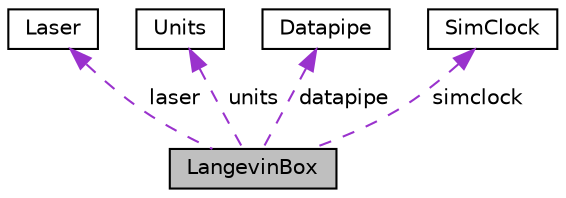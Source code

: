 digraph "LangevinBox"
{
  edge [fontname="Helvetica",fontsize="10",labelfontname="Helvetica",labelfontsize="10"];
  node [fontname="Helvetica",fontsize="10",shape=record];
  Node1 [label="LangevinBox",height=0.2,width=0.4,color="black", fillcolor="grey75", style="filled", fontcolor="black"];
  Node2 -> Node1 [dir="back",color="darkorchid3",fontsize="10",style="dashed",label=" laser" ,fontname="Helvetica"];
  Node2 [label="Laser",height=0.2,width=0.4,color="black", fillcolor="white", style="filled",URL="$classLaser.html"];
  Node3 -> Node1 [dir="back",color="darkorchid3",fontsize="10",style="dashed",label=" units" ,fontname="Helvetica"];
  Node3 [label="Units",height=0.2,width=0.4,color="black", fillcolor="white", style="filled",URL="$classUnits.html"];
  Node4 -> Node1 [dir="back",color="darkorchid3",fontsize="10",style="dashed",label=" datapipe" ,fontname="Helvetica"];
  Node4 [label="Datapipe",height=0.2,width=0.4,color="black", fillcolor="white", style="filled",URL="$classDatapipe.html"];
  Node5 -> Node1 [dir="back",color="darkorchid3",fontsize="10",style="dashed",label=" simclock" ,fontname="Helvetica"];
  Node5 [label="SimClock",height=0.2,width=0.4,color="black", fillcolor="white", style="filled",URL="$classSimClock.html"];
}

